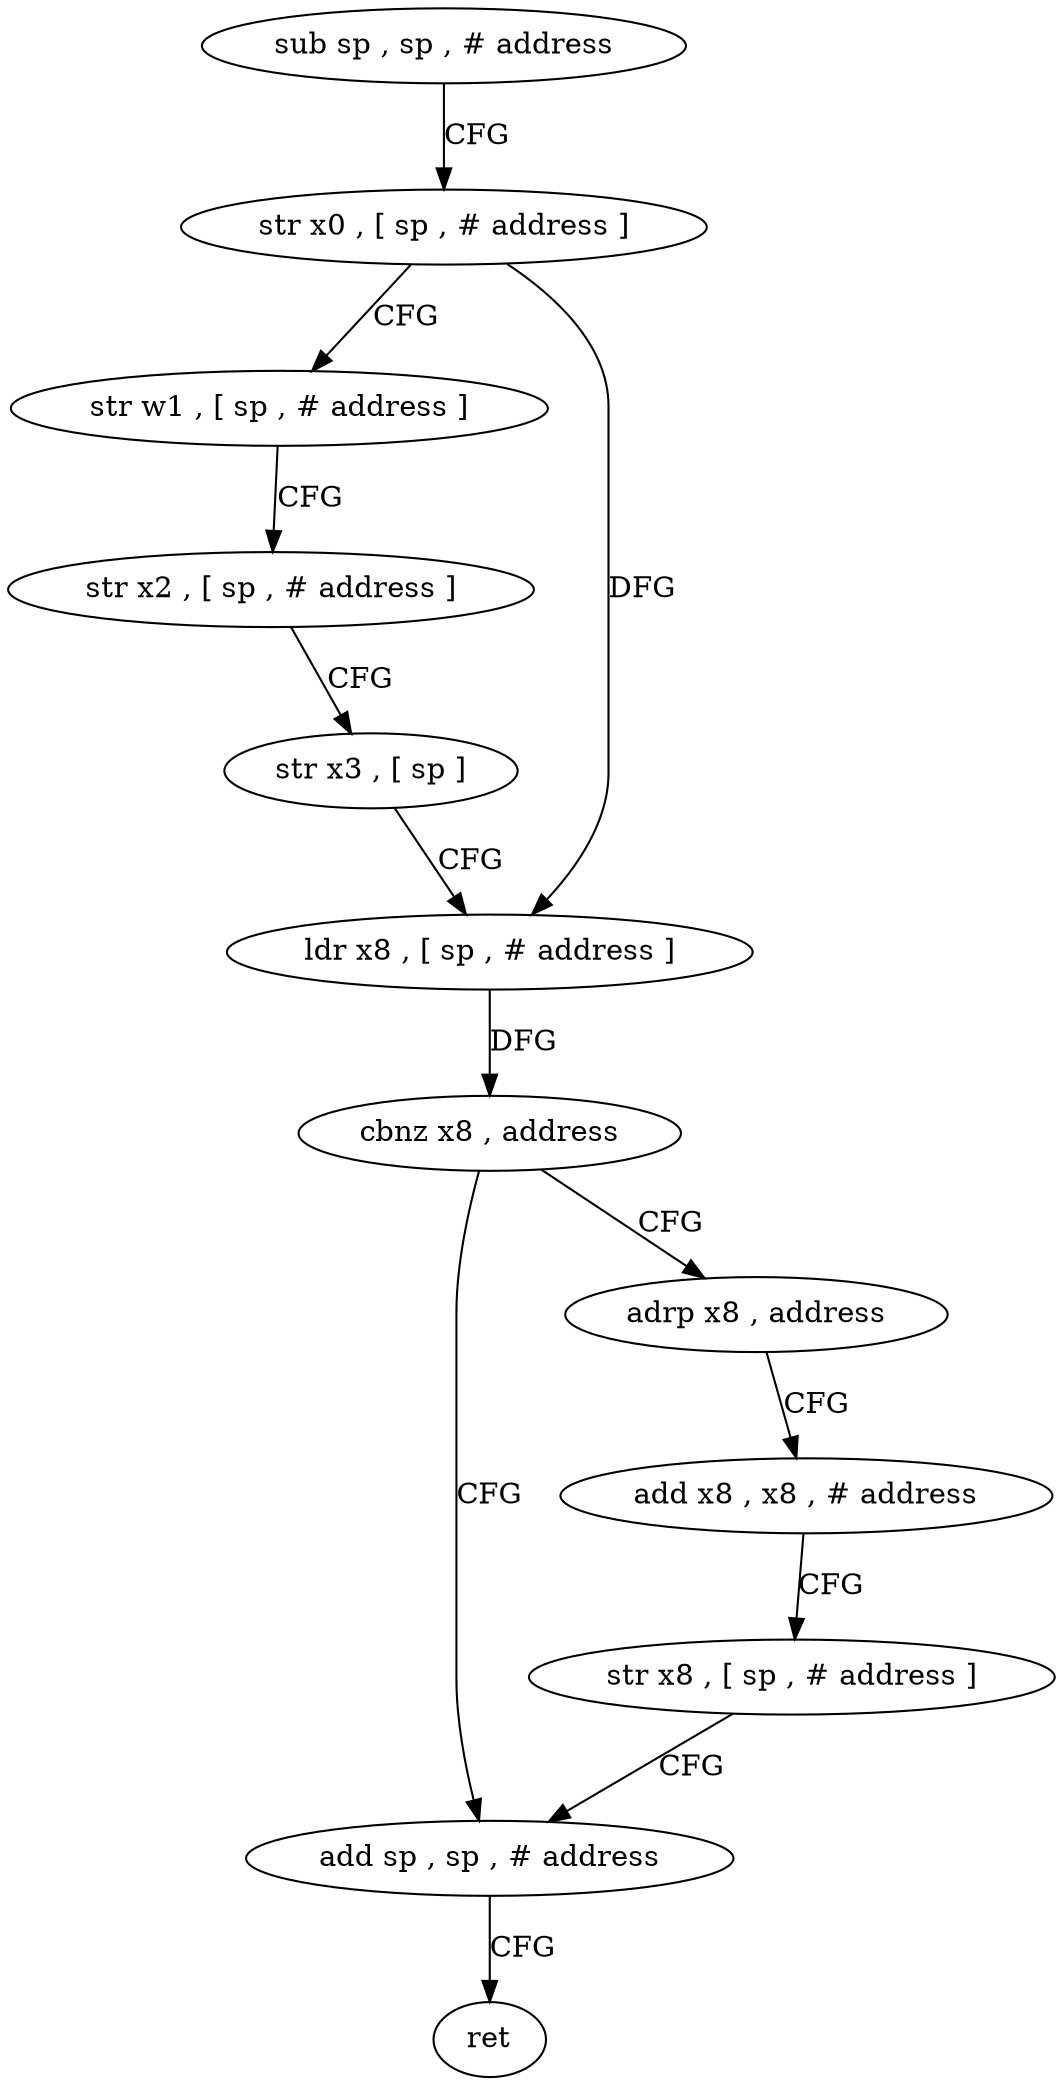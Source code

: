 digraph "func" {
"4393452" [label = "sub sp , sp , # address" ]
"4393456" [label = "str x0 , [ sp , # address ]" ]
"4393460" [label = "str w1 , [ sp , # address ]" ]
"4393464" [label = "str x2 , [ sp , # address ]" ]
"4393468" [label = "str x3 , [ sp ]" ]
"4393472" [label = "ldr x8 , [ sp , # address ]" ]
"4393476" [label = "cbnz x8 , address" ]
"4393492" [label = "add sp , sp , # address" ]
"4393480" [label = "adrp x8 , address" ]
"4393496" [label = "ret" ]
"4393484" [label = "add x8 , x8 , # address" ]
"4393488" [label = "str x8 , [ sp , # address ]" ]
"4393452" -> "4393456" [ label = "CFG" ]
"4393456" -> "4393460" [ label = "CFG" ]
"4393456" -> "4393472" [ label = "DFG" ]
"4393460" -> "4393464" [ label = "CFG" ]
"4393464" -> "4393468" [ label = "CFG" ]
"4393468" -> "4393472" [ label = "CFG" ]
"4393472" -> "4393476" [ label = "DFG" ]
"4393476" -> "4393492" [ label = "CFG" ]
"4393476" -> "4393480" [ label = "CFG" ]
"4393492" -> "4393496" [ label = "CFG" ]
"4393480" -> "4393484" [ label = "CFG" ]
"4393484" -> "4393488" [ label = "CFG" ]
"4393488" -> "4393492" [ label = "CFG" ]
}
